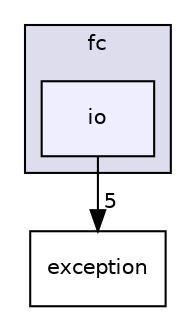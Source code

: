 digraph "libraries/fc/include/fc/io" {
  compound=true
  node [ fontsize="10", fontname="Helvetica"];
  edge [ labelfontsize="10", labelfontname="Helvetica"];
  subgraph clusterdir_353db8a1d22dbc4c8e3e6acef3c56112 {
    graph [ bgcolor="#ddddee", pencolor="black", label="fc" fontname="Helvetica", fontsize="10", URL="dir_353db8a1d22dbc4c8e3e6acef3c56112.html"]
  dir_e6a238cbf3c32b11720ea0d614e9e7bf [shape=box, label="io", style="filled", fillcolor="#eeeeff", pencolor="black", URL="dir_e6a238cbf3c32b11720ea0d614e9e7bf.html"];
  }
  dir_d02e0f0c3e9d97ff453e933590a5f736 [shape=box label="exception" URL="dir_d02e0f0c3e9d97ff453e933590a5f736.html"];
  dir_e6a238cbf3c32b11720ea0d614e9e7bf->dir_d02e0f0c3e9d97ff453e933590a5f736 [headlabel="5", labeldistance=1.5 headhref="dir_000016_001722.html"];
}
